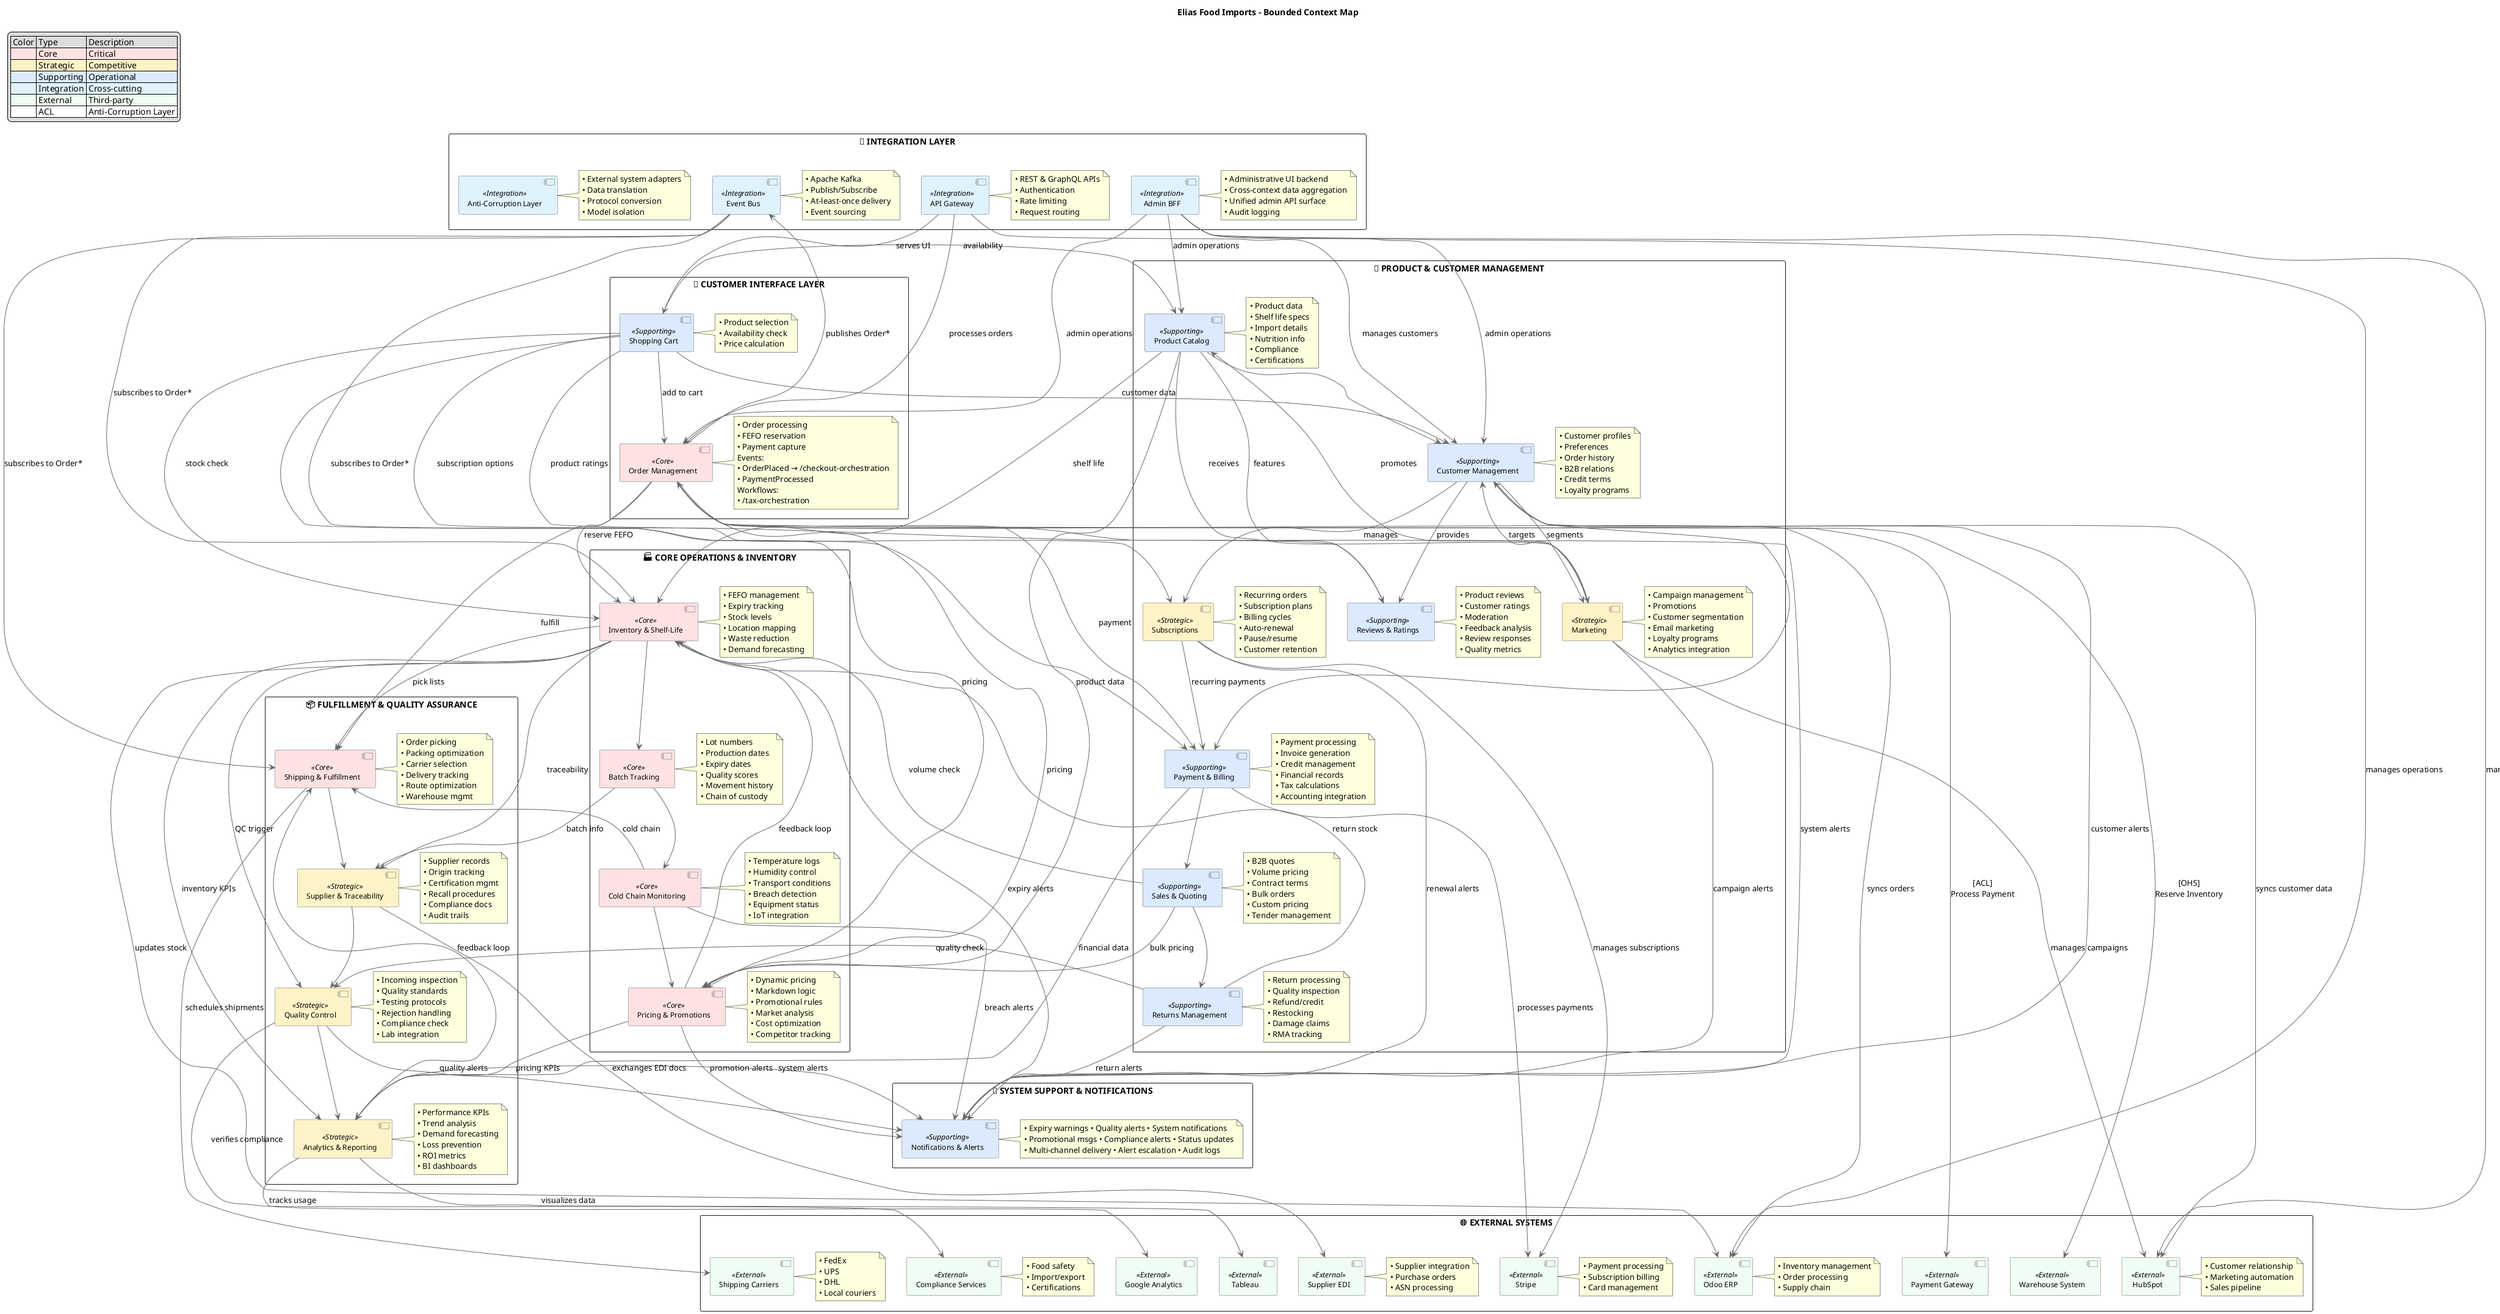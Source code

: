 @startuml efi_context_map

' Enhanced diagram with complete integration points
skinparam component {
    BackgroundColor #dbeafe
    BackgroundColor<<Core>> #fee2e2
    BackgroundColor<<Strategic>> #fef3c7
    BackgroundColor<<Integration>> #e0f2fe
    BackgroundColor<<External>> #f0fdf4
    ArrowColor #666666
    BorderColor #666666
    FontSize 12
}

title Elias Food Imports - Bounded Context Map

legend top left
  | Color | Type | Description |
  |<#fee2e2>|<#fee2e2> Core |<#fee2e2> Critical |
  |<#fef3c7>|<#fef3c7> Strategic |<#fef3c7> Competitive |
  |<#dbeafe>|<#dbeafe> Supporting |<#dbeafe> Operational |
  |<#e0f2fe>|<#e0f2fe> Integration |<#e0f2fe> Cross-cutting |
  |<#f0fdf4>|<#f0fdf4> External |<#f0fdf4> Third-party |
  |<#ffffff>|<#ffffff> ACL |<#ffffff> Anti-Corruption Layer |
endlegend

' Define components
rectangle "🛒 CUSTOMER INTERFACE LAYER" {
  [Shopping Cart] as ShoppingCart <<Supporting>>
  note right of ShoppingCart
    • Product selection
    • Availability check
    • Price calculation
  end note

  [Order Management] as OrderMgmt <<Core>>
  note right of OrderMgmt
    • Order processing
    • FEFO reservation
    • Payment capture
    Events:
    • OrderPlaced → /checkout-orchestration
    • PaymentProcessed
    Workflows: 
    • /tax-orchestration
  end note
}


rectangle "👥 PRODUCT & CUSTOMER MANAGEMENT" as ProductCustomerMgmt {
  [Product Catalog] as ProductCatalog <<Supporting>>
    note right of ProductCatalog
        • Product data
        • Shelf life specs
        • Import details
        • Nutrition info
        • Compliance
        • Certifications
    end note

    [Customer Management] as CustomerMgmt <<Supporting>>
    note right of CustomerMgmt
        • Customer profiles
        • Preferences
        • Order history
        • B2B relations
        • Credit terms
        • Loyalty programs
    end note

    [Payment & Billing] as PaymentBilling <<Supporting>>
    note right of PaymentBilling
        • Payment processing
        • Invoice generation
        • Credit management
        • Financial records
        • Tax calculations
        • Accounting integration
    end note

    [Sales & Quoting] as SalesQuoting <<Supporting>>
    note right of SalesQuoting
        • B2B quotes
        • Volume pricing
        • Contract terms
        • Bulk orders
        • Custom pricing
        • Tender management
    end note

    [Returns Management] as ReturnsMgmt <<Supporting>>
    note right of ReturnsMgmt
        • Return processing
        • Quality inspection
        • Refund/credit
        • Restocking
        • Damage claims
        • RMA tracking
    end note
    
    [Subscriptions] as Subscriptions <<Strategic>>
    note right of Subscriptions
        • Recurring orders
        • Subscription plans
        • Billing cycles
        • Auto-renewal
        • Pause/resume
        • Customer retention
    end note
    
    [Reviews & Ratings] as Reviews <<Supporting>>
    note right of Reviews
        • Product reviews
        • Customer ratings
        • Moderation
        • Feedback analysis
        • Review responses
        • Quality metrics
    end note
    
    [Marketing] as Marketing <<Strategic>>
    note right of Marketing
        • Campaign management
        • Promotions
        • Customer segmentation
        • Email marketing
        • Loyalty programs
        • Analytics integration
    end note
}


rectangle "🏭 CORE OPERATIONS & INVENTORY" as CoreOperations {
  [Inventory & Shelf-Life] as InventoryShelfLife <<Core>>
    note right of InventoryShelfLife
        • FEFO management
        • Expiry tracking
        • Stock levels
        • Location mapping
        • Waste reduction
        • Demand forecasting
    end note

    [Batch Tracking] as BatchTracking <<Core>>
    note right of BatchTracking
        • Lot numbers
        • Production dates
        • Expiry dates
        • Quality scores
        • Movement history
        • Chain of custody
    end note

    [Cold Chain Monitoring] as ColdChainMonitor <<Core>>
    note right of ColdChainMonitor
        • Temperature logs
        • Humidity control
        • Transport conditions
        • Breach detection
        • Equipment status
        • IoT integration
    end note

    [Pricing & Promotions] as PricingPromotions <<Core>>
    note right of PricingPromotions
        • Dynamic pricing
        • Markdown logic
        • Promotional rules
        • Market analysis
        • Cost optimization
        • Competitor tracking
    end note
}


rectangle "📦 FULFILLMENT & QUALITY ASSURANCE" as FulfillmentQuality {
  [Shipping & Fulfillment] as ShippingFulfillment <<Core>>
    note right of ShippingFulfillment
        • Order picking
        • Packing optimization
        • Carrier selection
        • Delivery tracking
        • Route optimization
        • Warehouse mgmt
    end note

    [Supplier & Traceability] as SupplierTrace <<Strategic>>
    note right of SupplierTrace
        • Supplier records
        • Origin tracking
        • Certification mgmt
        • Recall procedures
        • Compliance docs
        • Audit trails
    end note

    [Quality Control] as QualityControl <<Strategic>>
    note right of QualityControl
        • Incoming inspection
        • Quality standards
        • Testing protocols
        • Rejection handling
        • Compliance check
        • Lab integration
    end note

    [Analytics & Reporting] as AnalyticsReporting <<Strategic>>
    note right of AnalyticsReporting
        • Performance KPIs
        • Trend analysis
        • Demand forecasting
        • Loss prevention
        • ROI metrics
        • BI dashboards
    end note
}


rectangle "🔔 SYSTEM SUPPORT & NOTIFICATIONS" as SystemSupport {
  [Notifications & Alerts] as NotificationsAlerts <<Supporting>>
    note right of NotificationsAlerts
        • Expiry warnings • Quality alerts • System notifications
        • Promotional msgs • Compliance alerts • Status updates
        • Multi-channel delivery • Alert escalation • Audit logs
    end note
}

' Integration Layer
rectangle "🔄 INTEGRATION LAYER" as IntegrationLayer {
  [Event Bus] as EventBus <<Integration>>
    note right of EventBus
        • Apache Kafka
        • Publish/Subscribe
        • At-least-once delivery
        • Event sourcing
    end note
    
  [API Gateway] as APIGateway <<Integration>>
    note right of APIGateway
        • REST & GraphQL APIs
        • Authentication
        • Rate limiting
        • Request routing
    end note
    
  [Admin BFF] as AdminBFF <<Integration>>
    note right of AdminBFF
        • Administrative UI backend
        • Cross-context data aggregation
        • Unified admin API surface
        • Audit logging
    end note
    
  [Anti-Corruption Layer] as ACL <<Integration>>
    note right of ACL
        • External system adapters
        • Data translation
        • Protocol conversion
        • Model isolation
    end note
}

' External Systems
rectangle "🌐 EXTERNAL SYSTEMS" as ExternalSystems {
  ' Payment & Financial
  [Stripe] as Stripe <<External>>
  note right of Stripe
    • Payment processing
    • Subscription billing
    • Card management
  end note
  
  ' ERP & Operations
  [Odoo ERP] as Odoo <<External>>
  note right of Odoo
    • Inventory management
    • Order processing
    • Supply chain
  end note
  
  ' CRM & Marketing
  [HubSpot] as HubSpot <<External>>
  note right of HubSpot
    • Customer relationship
    • Marketing automation
    • Sales pipeline
  end note
  
  ' Logistics
  [Shipping Carriers] as ShippingCarriers <<External>>
  note right of ShippingCarriers
    • FedEx
    • UPS
    • DHL
    • Local couriers
  end note
  
  ' EDI & B2B
  [Supplier EDI] as SupplierEDI <<External>>
  note right of SupplierEDI
    • Supplier integration
    • Purchase orders
    • ASN processing
  end note
  
  ' Analytics
  [Google Analytics] as GoogleAnalytics <<External>>
  [Tableau] as Tableau <<External>>
  
  ' Compliance
  [Compliance Services] as ComplianceServices <<External>>
  note right of ComplianceServices
    • Food safety
    • Import/export
    • Certifications
  end note
  
  [Payment Gateway] as Payment <<External>>
  [Warehouse System] as Warehouse <<External>>
  
  ' Within Customer Interface Layer
  ShoppingCart --> OrderMgmt : add to cart

  ' Within Product & Customer Management
  ProductCatalog --> CustomerMgmt
  CustomerMgmt --> PaymentBilling
  PaymentBilling --> SalesQuoting
  SalesQuoting --> ReturnsMgmt
  CustomerMgmt --> Subscriptions : manages
  CustomerMgmt --> Reviews : provides
  CustomerMgmt --> Marketing : segments
  ProductCatalog --> Reviews : receives
  ProductCatalog --> Marketing : features
  Subscriptions --> PaymentBilling : recurring payments
  Marketing --> ProductCatalog : promotes
  Marketing --> CustomerMgmt : targets

  ' Within Core Operations
  InventoryShelfLife --> BatchTracking
  BatchTracking --> ColdChainMonitor
  ColdChainMonitor --> PricingPromotions
  PricingPromotions --> InventoryShelfLife : feedback loop

  ' Within Fulfillment & Quality
  ShippingFulfillment --> SupplierTrace
  SupplierTrace --> QualityControl
  QualityControl --> AnalyticsReporting
  AnalyticsReporting --> ShippingFulfillment : feedback loop

  ' Cross-layer connections
  ShoppingCart --> ProductCatalog : availability
  ShoppingCart --> CustomerMgmt : customer data
  ShoppingCart --> Subscriptions : subscription options
  ShoppingCart --> Reviews : product ratings
  OrderMgmt --> PaymentBilling : payment
  ShoppingCart --> InventoryShelfLife : stock check
  ShoppingCart --> PricingPromotions : pricing
  OrderMgmt --> InventoryShelfLife : reserve FEFO
  OrderMgmt --> PricingPromotions : pricing
  OrderMgmt --> ShippingFulfillment : fulfill

  ProductCatalog --> InventoryShelfLife : shelf life
  ProductCatalog --> PricingPromotions : product data
  SalesQuoting --> PricingPromotions : bulk pricing
  SalesQuoting --> InventoryShelfLife : volume check
  ReturnsMgmt --> InventoryShelfLife : return stock
  ReturnsMgmt --> QualityControl : quality check
  PaymentBilling --> AnalyticsReporting : financial data

  InventoryShelfLife --> ShippingFulfillment : pick lists
  InventoryShelfLife --> SupplierTrace : traceability
  InventoryShelfLife --> QualityControl : QC trigger
  InventoryShelfLife --> AnalyticsReporting : inventory KPIs
  BatchTracking --> SupplierTrace : batch info
  ColdChainMonitor --> ShippingFulfillment : cold chain
  PricingPromotions --> AnalyticsReporting : pricing KPIs

  ' To Notifications
  InventoryShelfLife --> NotificationsAlerts : expiry alerts
  ColdChainMonitor --> NotificationsAlerts : breach alerts
  PricingPromotions --> NotificationsAlerts : promotion alerts
  QualityControl --> NotificationsAlerts : quality alerts
  AnalyticsReporting --> NotificationsAlerts : system alerts
  ReturnsMgmt --> NotificationsAlerts : return alerts
  Subscriptions --> NotificationsAlerts : renewal alerts
  Marketing --> NotificationsAlerts : campaign alerts

  ' From Notifications
  NotificationsAlerts --> CustomerMgmt : customer alerts
  NotificationsAlerts --> OrderMgmt : system alerts

  ' Integration Layer connections
  AdminBFF --> OrderMgmt : admin operations
  AdminBFF --> CustomerMgmt : admin operations
  AdminBFF --> ProductCatalog : admin operations

  ' Event Bus connections
  OrderMgmt --> EventBus : publishes Order*
  EventBus --> PaymentBilling : subscribes to Order*
  EventBus --> ShippingFulfillment : subscribes to Order*
  EventBus --> InventoryShelfLife : subscribes to Order*

  ' API Gateway connections
  APIGateway --> ShoppingCart : serves UI
  APIGateway --> OrderMgmt : processes orders
  APIGateway --> CustomerMgmt : manages customers

  ' External system connections
  PaymentBilling --> Stripe : processes payments
  Subscriptions --> Stripe : manages subscriptions
  OrderMgmt --> Odoo : syncs orders
  InventoryShelfLife --> Odoo : updates stock
  CustomerMgmt --> HubSpot : syncs customer data
  Marketing --> HubSpot : manages campaigns
  ShippingFulfillment --> ShippingCarriers : schedules shipments
  SupplierTrace --> SupplierEDI : exchanges EDI docs
  AnalyticsReporting --> GoogleAnalytics : tracks usage
  AnalyticsReporting --> Tableau : visualizes data
  QualityControl --> ComplianceServices : verifies compliance
  AdminBFF --> Odoo : manages operations
  AdminBFF --> HubSpot : manages CRM
  
  ' Enhanced Integration Points
  OrderMgmt --> Payment : [ACL]\nProcess Payment
  OrderMgmt --> Warehouse : [OHS]\nReserve Inventory

@enduml
